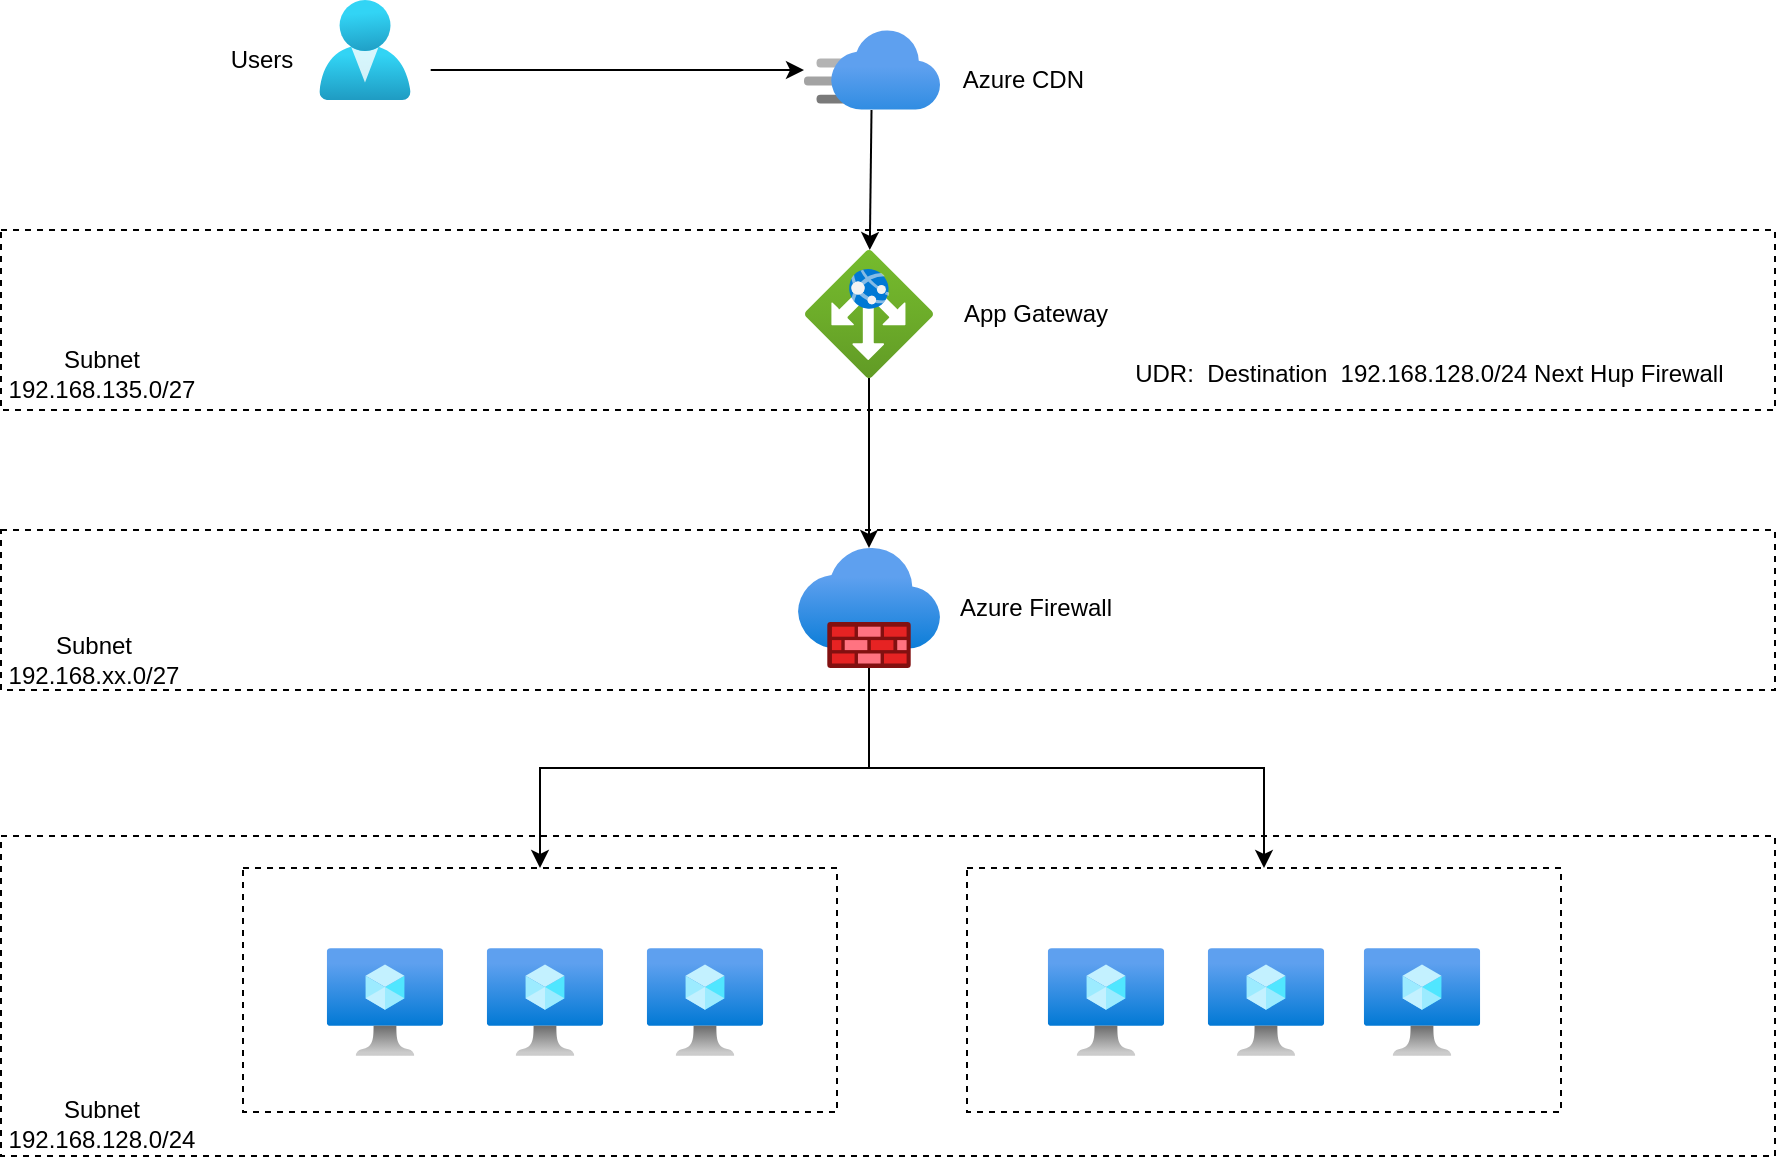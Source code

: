 <mxfile version="20.8.15" type="github" pages="2">
  <diagram name="第 1 页" id="6gm8nCsglE57Q4tAt6Bi">
    <mxGraphModel dx="1434" dy="802" grid="1" gridSize="10" guides="1" tooltips="1" connect="1" arrows="1" fold="1" page="1" pageScale="1" pageWidth="1654" pageHeight="2336" math="0" shadow="0">
      <root>
        <mxCell id="0" />
        <mxCell id="1" parent="0" />
        <mxCell id="sz75hKBkKNuCrRZisR3K-32" value="" style="whiteSpace=wrap;html=1;dashed=1;" vertex="1" parent="1">
          <mxGeometry x="412.5" y="420" width="887" height="80" as="geometry" />
        </mxCell>
        <mxCell id="sz75hKBkKNuCrRZisR3K-33" value="" style="whiteSpace=wrap;html=1;dashed=1;" vertex="1" parent="1">
          <mxGeometry x="412.5" y="270" width="887" height="90" as="geometry" />
        </mxCell>
        <mxCell id="sz75hKBkKNuCrRZisR3K-34" value="" style="whiteSpace=wrap;html=1;dashed=1;" vertex="1" parent="1">
          <mxGeometry x="412.5" y="573" width="887" height="160" as="geometry" />
        </mxCell>
        <mxCell id="sz75hKBkKNuCrRZisR3K-35" value="" style="whiteSpace=wrap;html=1;dashed=1;" vertex="1" parent="1">
          <mxGeometry x="895.5" y="589" width="297" height="122" as="geometry" />
        </mxCell>
        <mxCell id="sz75hKBkKNuCrRZisR3K-36" value="" style="whiteSpace=wrap;html=1;dashed=1;" vertex="1" parent="1">
          <mxGeometry x="533.5" y="589" width="297" height="122" as="geometry" />
        </mxCell>
        <mxCell id="sz75hKBkKNuCrRZisR3K-37" value="&lt;div data-t=&quot;flow&quot;&gt; &lt;/div&gt;" style="text;whiteSpace=wrap;html=1;" vertex="1" parent="1">
          <mxGeometry x="502.5" y="220" width="30" height="20" as="geometry" />
        </mxCell>
        <mxCell id="sz75hKBkKNuCrRZisR3K-38" value="&lt;span style=&quot;color: rgb(50, 50, 50); font-family: 微软雅黑; font-size: 13px;&quot;&gt;&lt;br&gt;&lt;/span&gt;" style="aspect=fixed;html=1;points=[];align=center;image;fontSize=12;image=img/lib/azure2/compute/Virtual_Machine.svg;" vertex="1" parent="1">
          <mxGeometry x="575.39" y="629" width="58.22" height="54" as="geometry" />
        </mxCell>
        <mxCell id="sz75hKBkKNuCrRZisR3K-39" value="" style="aspect=fixed;html=1;points=[];align=center;image;fontSize=12;image=img/lib/azure2/compute/Virtual_Machine.svg;" vertex="1" parent="1">
          <mxGeometry x="1015.89" y="629" width="58.22" height="54" as="geometry" />
        </mxCell>
        <mxCell id="sz75hKBkKNuCrRZisR3K-40" value="" style="aspect=fixed;html=1;points=[];align=center;image;fontSize=12;image=img/lib/azure2/compute/Virtual_Machine.svg;" vertex="1" parent="1">
          <mxGeometry x="935.89" y="629" width="58.22" height="54" as="geometry" />
        </mxCell>
        <mxCell id="sz75hKBkKNuCrRZisR3K-41" value="" style="aspect=fixed;html=1;points=[];align=center;image;fontSize=12;image=img/lib/azure2/compute/Virtual_Machine.svg;" vertex="1" parent="1">
          <mxGeometry x="655.39" y="629" width="58.22" height="54" as="geometry" />
        </mxCell>
        <mxCell id="sz75hKBkKNuCrRZisR3K-42" value="" style="aspect=fixed;html=1;points=[];align=center;image;fontSize=12;image=img/lib/azure2/compute/Virtual_Machine.svg;" vertex="1" parent="1">
          <mxGeometry x="735.39" y="629" width="58.22" height="54" as="geometry" />
        </mxCell>
        <mxCell id="sz75hKBkKNuCrRZisR3K-43" value="" style="aspect=fixed;html=1;points=[];align=center;image;fontSize=12;image=img/lib/azure2/compute/Virtual_Machine.svg;" vertex="1" parent="1">
          <mxGeometry x="1093.89" y="629" width="58.22" height="54" as="geometry" />
        </mxCell>
        <mxCell id="sz75hKBkKNuCrRZisR3K-44" value="" style="edgeStyle=none;rounded=0;orthogonalLoop=1;jettySize=auto;html=1;" edge="1" parent="1" source="sz75hKBkKNuCrRZisR3K-45" target="sz75hKBkKNuCrRZisR3K-47">
          <mxGeometry relative="1" as="geometry" />
        </mxCell>
        <mxCell id="sz75hKBkKNuCrRZisR3K-45" value="" style="aspect=fixed;html=1;points=[];align=center;image;fontSize=12;image=img/lib/azure2/networking/Application_Gateways.svg;" vertex="1" parent="1">
          <mxGeometry x="814.5" y="280" width="64" height="64" as="geometry" />
        </mxCell>
        <mxCell id="sz75hKBkKNuCrRZisR3K-46" value="" style="edgeStyle=orthogonalEdgeStyle;rounded=0;orthogonalLoop=1;jettySize=auto;html=1;" edge="1" parent="1" source="sz75hKBkKNuCrRZisR3K-47" target="sz75hKBkKNuCrRZisR3K-36">
          <mxGeometry relative="1" as="geometry" />
        </mxCell>
        <mxCell id="sz75hKBkKNuCrRZisR3K-47" value="" style="aspect=fixed;html=1;points=[];align=center;image;fontSize=12;image=img/lib/azure2/networking/Firewalls.svg;" vertex="1" parent="1">
          <mxGeometry x="811" y="429" width="71" height="60" as="geometry" />
        </mxCell>
        <mxCell id="sz75hKBkKNuCrRZisR3K-48" value="" style="edgeStyle=none;rounded=0;orthogonalLoop=1;jettySize=auto;html=1;" edge="1" parent="1" target="sz75hKBkKNuCrRZisR3K-50">
          <mxGeometry relative="1" as="geometry">
            <mxPoint x="627.35" y="190" as="sourcePoint" />
          </mxGeometry>
        </mxCell>
        <mxCell id="sz75hKBkKNuCrRZisR3K-49" value="" style="edgeStyle=none;rounded=0;orthogonalLoop=1;jettySize=auto;html=1;" edge="1" parent="1" source="sz75hKBkKNuCrRZisR3K-50" target="sz75hKBkKNuCrRZisR3K-45">
          <mxGeometry relative="1" as="geometry">
            <mxPoint x="857.5" y="240" as="targetPoint" />
          </mxGeometry>
        </mxCell>
        <mxCell id="sz75hKBkKNuCrRZisR3K-50" value="" style="aspect=fixed;html=1;points=[];align=center;image;fontSize=12;image=img/lib/azure2/networking/CDN_Profiles.svg;" vertex="1" parent="1">
          <mxGeometry x="814" y="170" width="68" height="40" as="geometry" />
        </mxCell>
        <mxCell id="sz75hKBkKNuCrRZisR3K-51" value="Subnet 192.168.128.0/24" style="text;strokeColor=none;align=center;fillColor=none;html=1;verticalAlign=middle;whiteSpace=wrap;rounded=0;" vertex="1" parent="1">
          <mxGeometry x="432.5" y="702" width="60" height="30" as="geometry" />
        </mxCell>
        <mxCell id="sz75hKBkKNuCrRZisR3K-52" value="Subnet 192.168.135.0/27" style="text;strokeColor=none;align=center;fillColor=none;html=1;verticalAlign=middle;whiteSpace=wrap;rounded=0;" vertex="1" parent="1">
          <mxGeometry x="432.5" y="327" width="60" height="30" as="geometry" />
        </mxCell>
        <mxCell id="sz75hKBkKNuCrRZisR3K-53" value="Subnet 192.168.xx.0/27" style="text;strokeColor=none;align=center;fillColor=none;html=1;verticalAlign=middle;whiteSpace=wrap;rounded=0;" vertex="1" parent="1">
          <mxGeometry x="428.5" y="470" width="60" height="30" as="geometry" />
        </mxCell>
        <mxCell id="sz75hKBkKNuCrRZisR3K-54" value="" style="edgeStyle=orthogonalEdgeStyle;rounded=0;orthogonalLoop=1;jettySize=auto;html=1;exitX=0.5;exitY=1;exitDx=0;exitDy=0;exitPerimeter=0;" edge="1" parent="1" source="sz75hKBkKNuCrRZisR3K-47" target="sz75hKBkKNuCrRZisR3K-35">
          <mxGeometry relative="1" as="geometry">
            <mxPoint x="862.5" y="490" as="sourcePoint" />
            <mxPoint x="701" y="599" as="targetPoint" />
          </mxGeometry>
        </mxCell>
        <mxCell id="sz75hKBkKNuCrRZisR3K-55" value="App Gateway" style="text;strokeColor=none;align=center;fillColor=none;html=1;verticalAlign=middle;whiteSpace=wrap;rounded=0;" vertex="1" parent="1">
          <mxGeometry x="889.5" y="297" width="80" height="30" as="geometry" />
        </mxCell>
        <mxCell id="sz75hKBkKNuCrRZisR3K-56" value="Azure Firewall" style="text;strokeColor=none;align=center;fillColor=none;html=1;verticalAlign=middle;whiteSpace=wrap;rounded=0;" vertex="1" parent="1">
          <mxGeometry x="889.5" y="444" width="80" height="30" as="geometry" />
        </mxCell>
        <mxCell id="sz75hKBkKNuCrRZisR3K-60" value="&amp;nbsp;Azure CDN" style="text;strokeColor=none;align=center;fillColor=none;html=1;verticalAlign=middle;whiteSpace=wrap;rounded=0;" vertex="1" parent="1">
          <mxGeometry x="882" y="180" width="80" height="30" as="geometry" />
        </mxCell>
        <mxCell id="sz75hKBkKNuCrRZisR3K-61" value="Users" style="text;strokeColor=none;align=center;fillColor=none;html=1;verticalAlign=middle;whiteSpace=wrap;rounded=0;" vertex="1" parent="1">
          <mxGeometry x="502.5" y="170" width="80" height="30" as="geometry" />
        </mxCell>
        <mxCell id="sz75hKBkKNuCrRZisR3K-63" value="" style="aspect=fixed;html=1;points=[];align=center;image;fontSize=12;image=img/lib/azure2/identity/Users.svg;" vertex="1" parent="1">
          <mxGeometry x="571.64" y="155" width="45.71" height="50" as="geometry" />
        </mxCell>
        <mxCell id="sz75hKBkKNuCrRZisR3K-64" value="UDR:&amp;nbsp; Destination&amp;nbsp; 192.168.128.0/24 Next Hup Firewall&amp;nbsp;&amp;nbsp;" style="text;strokeColor=none;align=center;fillColor=none;html=1;verticalAlign=middle;whiteSpace=wrap;rounded=0;" vertex="1" parent="1">
          <mxGeometry x="959.5" y="327" width="340" height="30" as="geometry" />
        </mxCell>
      </root>
    </mxGraphModel>
  </diagram>
  <diagram id="Y04q2m8Tu_VnFAxyYhtw" name="第 2 页">
    <mxGraphModel dx="1434" dy="802" grid="1" gridSize="10" guides="1" tooltips="1" connect="1" arrows="1" fold="1" page="1" pageScale="1" pageWidth="1654" pageHeight="2336" math="0" shadow="0">
      <root>
        <mxCell id="0" />
        <mxCell id="1" parent="0" />
        <mxCell id="y1A4QSC7jDDYgmU3eVRa-17" value="" style="rounded=0;whiteSpace=wrap;html=1;" vertex="1" parent="1">
          <mxGeometry x="200" y="50" width="1010" height="560" as="geometry" />
        </mxCell>
        <mxCell id="kasRP1YOfIwScx46UMdn-1" value="" style="whiteSpace=wrap;html=1;dashed=1;" vertex="1" parent="1">
          <mxGeometry x="530" y="189" width="280" height="90" as="geometry" />
        </mxCell>
        <mxCell id="kasRP1YOfIwScx46UMdn-2" value="" style="whiteSpace=wrap;html=1;dashed=1;" vertex="1" parent="1">
          <mxGeometry x="870" y="190" width="200" height="90" as="geometry" />
        </mxCell>
        <mxCell id="kasRP1YOfIwScx46UMdn-3" value="" style="whiteSpace=wrap;html=1;dashed=1;" vertex="1" parent="1">
          <mxGeometry x="320" y="419" width="700" height="160" as="geometry" />
        </mxCell>
        <mxCell id="kasRP1YOfIwScx46UMdn-4" value="" style="whiteSpace=wrap;html=1;dashed=1;" vertex="1" parent="1">
          <mxGeometry x="703" y="435" width="297" height="122" as="geometry" />
        </mxCell>
        <mxCell id="kasRP1YOfIwScx46UMdn-5" value="" style="whiteSpace=wrap;html=1;dashed=1;" vertex="1" parent="1">
          <mxGeometry x="341" y="435" width="297" height="122" as="geometry" />
        </mxCell>
        <mxCell id="kasRP1YOfIwScx46UMdn-6" value="&lt;div data-t=&quot;flow&quot;&gt; &lt;/div&gt;" style="text;whiteSpace=wrap;html=1;" vertex="1" parent="1">
          <mxGeometry x="330" y="220" width="30" height="20" as="geometry" />
        </mxCell>
        <mxCell id="kasRP1YOfIwScx46UMdn-7" value="&lt;span style=&quot;color: rgb(50, 50, 50); font-family: 微软雅黑; font-size: 13px;&quot;&gt;&lt;br&gt;&lt;/span&gt;" style="aspect=fixed;html=1;points=[];align=center;image;fontSize=12;image=img/lib/azure2/compute/Virtual_Machine.svg;" vertex="1" parent="1">
          <mxGeometry x="382.89" y="475" width="58.22" height="54" as="geometry" />
        </mxCell>
        <mxCell id="kasRP1YOfIwScx46UMdn-8" value="" style="aspect=fixed;html=1;points=[];align=center;image;fontSize=12;image=img/lib/azure2/compute/Virtual_Machine.svg;" vertex="1" parent="1">
          <mxGeometry x="823.39" y="475" width="58.22" height="54" as="geometry" />
        </mxCell>
        <mxCell id="kasRP1YOfIwScx46UMdn-9" value="" style="aspect=fixed;html=1;points=[];align=center;image;fontSize=12;image=img/lib/azure2/compute/Virtual_Machine.svg;" vertex="1" parent="1">
          <mxGeometry x="743.39" y="475" width="58.22" height="54" as="geometry" />
        </mxCell>
        <mxCell id="kasRP1YOfIwScx46UMdn-10" value="" style="aspect=fixed;html=1;points=[];align=center;image;fontSize=12;image=img/lib/azure2/compute/Virtual_Machine.svg;" vertex="1" parent="1">
          <mxGeometry x="462.89" y="475" width="58.22" height="54" as="geometry" />
        </mxCell>
        <mxCell id="kasRP1YOfIwScx46UMdn-11" value="" style="aspect=fixed;html=1;points=[];align=center;image;fontSize=12;image=img/lib/azure2/compute/Virtual_Machine.svg;" vertex="1" parent="1">
          <mxGeometry x="542.89" y="475" width="58.22" height="54" as="geometry" />
        </mxCell>
        <mxCell id="kasRP1YOfIwScx46UMdn-12" value="" style="aspect=fixed;html=1;points=[];align=center;image;fontSize=12;image=img/lib/azure2/compute/Virtual_Machine.svg;" vertex="1" parent="1">
          <mxGeometry x="901.39" y="475" width="58.22" height="54" as="geometry" />
        </mxCell>
        <mxCell id="kasRP1YOfIwScx46UMdn-14" value="" style="aspect=fixed;html=1;points=[];align=center;image;fontSize=12;image=img/lib/azure2/networking/Application_Gateways.svg;" vertex="1" parent="1">
          <mxGeometry x="892" y="202.5" width="64" height="64" as="geometry" />
        </mxCell>
        <mxCell id="kasRP1YOfIwScx46UMdn-16" value="" style="aspect=fixed;html=1;points=[];align=center;image;fontSize=12;image=img/lib/azure2/networking/Firewalls.svg;" vertex="1" parent="1">
          <mxGeometry x="642" y="204" width="71" height="60" as="geometry" />
        </mxCell>
        <mxCell id="kasRP1YOfIwScx46UMdn-20" value="Subnet 192.168.128.0/24" style="text;strokeColor=none;align=center;fillColor=none;html=1;verticalAlign=middle;whiteSpace=wrap;rounded=0;" vertex="1" parent="1">
          <mxGeometry x="240" y="487" width="60" height="30" as="geometry" />
        </mxCell>
        <mxCell id="kasRP1YOfIwScx46UMdn-21" value="Subnet 192.168.135.0/27" style="text;strokeColor=none;align=center;fillColor=none;html=1;verticalAlign=middle;whiteSpace=wrap;rounded=0;" vertex="1" parent="1">
          <mxGeometry x="1090" y="215" width="60" height="30" as="geometry" />
        </mxCell>
        <mxCell id="kasRP1YOfIwScx46UMdn-22" value="Subnet 192.168.xx.0/27" style="text;strokeColor=none;align=center;fillColor=none;html=1;verticalAlign=middle;whiteSpace=wrap;rounded=0;" vertex="1" parent="1">
          <mxGeometry x="450" y="215" width="60" height="30" as="geometry" />
        </mxCell>
        <mxCell id="kasRP1YOfIwScx46UMdn-24" value="App Gateway" style="text;strokeColor=none;align=center;fillColor=none;html=1;verticalAlign=middle;whiteSpace=wrap;rounded=0;" vertex="1" parent="1">
          <mxGeometry x="967" y="219.5" width="80" height="30" as="geometry" />
        </mxCell>
        <mxCell id="kasRP1YOfIwScx46UMdn-25" value="Azure Firewall" style="text;strokeColor=none;align=center;fillColor=none;html=1;verticalAlign=middle;whiteSpace=wrap;rounded=0;" vertex="1" parent="1">
          <mxGeometry x="542.89" y="220" width="80" height="30" as="geometry" />
        </mxCell>
        <mxCell id="kasRP1YOfIwScx46UMdn-30" value="" style="group" vertex="1" connectable="0" parent="1">
          <mxGeometry x="330" y="80" width="112.89" height="50" as="geometry" />
        </mxCell>
        <mxCell id="kasRP1YOfIwScx46UMdn-27" value="Users" style="text;strokeColor=none;align=center;fillColor=none;html=1;verticalAlign=middle;whiteSpace=wrap;rounded=0;" vertex="1" parent="kasRP1YOfIwScx46UMdn-30">
          <mxGeometry y="20" width="80" height="30" as="geometry" />
        </mxCell>
        <mxCell id="kasRP1YOfIwScx46UMdn-28" value="" style="aspect=fixed;html=1;points=[];align=center;image;fontSize=12;image=img/lib/azure2/identity/Users.svg;" vertex="1" parent="kasRP1YOfIwScx46UMdn-30">
          <mxGeometry x="67.18" width="45.71" height="50" as="geometry" />
        </mxCell>
        <mxCell id="kasRP1YOfIwScx46UMdn-31" value="" style="group" vertex="1" connectable="0" parent="1">
          <mxGeometry x="630" y="90" width="148" height="40" as="geometry" />
        </mxCell>
        <mxCell id="kasRP1YOfIwScx46UMdn-19" value="" style="aspect=fixed;html=1;points=[];align=center;image;fontSize=12;image=img/lib/azure2/networking/CDN_Profiles.svg;" vertex="1" parent="kasRP1YOfIwScx46UMdn-31">
          <mxGeometry width="68" height="40" as="geometry" />
        </mxCell>
        <mxCell id="kasRP1YOfIwScx46UMdn-26" value="&amp;nbsp;Azure CDN" style="text;strokeColor=none;align=center;fillColor=none;html=1;verticalAlign=middle;whiteSpace=wrap;rounded=0;" vertex="1" parent="kasRP1YOfIwScx46UMdn-31">
          <mxGeometry x="68" y="10" width="80" height="30" as="geometry" />
        </mxCell>
        <mxCell id="y1A4QSC7jDDYgmU3eVRa-1" value="" style="edgeStyle=none;rounded=0;orthogonalLoop=1;jettySize=auto;html=1;fillColor=#1ba1e2;strokeColor=#006EAF;" edge="1" parent="1">
          <mxGeometry relative="1" as="geometry">
            <mxPoint x="440.0" y="115" as="sourcePoint" />
            <mxPoint x="626.65" y="115" as="targetPoint" />
          </mxGeometry>
        </mxCell>
        <mxCell id="y1A4QSC7jDDYgmU3eVRa-2" value="" style="edgeStyle=none;rounded=0;orthogonalLoop=1;jettySize=auto;html=1;entryX=0.5;entryY=0;entryDx=0;entryDy=0;fillColor=#1ba1e2;strokeColor=#006EAF;" edge="1" parent="1" target="kasRP1YOfIwScx46UMdn-1">
          <mxGeometry relative="1" as="geometry">
            <mxPoint x="670" y="130" as="sourcePoint" />
            <mxPoint x="1066.65" y="104.5" as="targetPoint" />
          </mxGeometry>
        </mxCell>
        <mxCell id="y1A4QSC7jDDYgmU3eVRa-3" value="" style="edgeStyle=none;rounded=0;orthogonalLoop=1;jettySize=auto;html=1;exitX=1;exitY=0.5;exitDx=0;exitDy=0;fillColor=#1ba1e2;strokeColor=#006EAF;" edge="1" parent="1" source="kasRP1YOfIwScx46UMdn-1" target="kasRP1YOfIwScx46UMdn-14">
          <mxGeometry relative="1" as="geometry">
            <mxPoint x="673" y="264" as="sourcePoint" />
            <mxPoint x="673.195" y="334.04" as="targetPoint" />
          </mxGeometry>
        </mxCell>
        <mxCell id="y1A4QSC7jDDYgmU3eVRa-4" value="" style="edgeStyle=none;rounded=0;orthogonalLoop=1;jettySize=auto;html=1;entryX=0.5;entryY=0;entryDx=0;entryDy=0;exitX=0.5;exitY=1;exitDx=0;exitDy=0;fillColor=#1ba1e2;strokeColor=#006EAF;" edge="1" parent="1" source="kasRP1YOfIwScx46UMdn-2" target="kasRP1YOfIwScx46UMdn-3">
          <mxGeometry relative="1" as="geometry">
            <mxPoint x="674" y="420" as="sourcePoint" />
            <mxPoint x="674" y="498" as="targetPoint" />
          </mxGeometry>
        </mxCell>
        <mxCell id="y1A4QSC7jDDYgmU3eVRa-6" value="DNat&amp;nbsp; to AppGateway Pip" style="text;strokeColor=none;align=center;fillColor=none;html=1;verticalAlign=middle;whiteSpace=wrap;rounded=0;" vertex="1" parent="1">
          <mxGeometry x="650" y="280" width="200" height="30" as="geometry" />
        </mxCell>
        <mxCell id="y1A4QSC7jDDYgmU3eVRa-9" value="" style="edgeStyle=none;rounded=0;orthogonalLoop=1;jettySize=auto;html=1;fillColor=#fa6800;strokeColor=#C73500;exitX=0.5;exitY=0;exitDx=0;exitDy=0;" edge="1" parent="1" source="kasRP1YOfIwScx46UMdn-3">
          <mxGeometry relative="1" as="geometry">
            <mxPoint x="470" y="310" as="sourcePoint" />
            <mxPoint x="670" y="280" as="targetPoint" />
          </mxGeometry>
        </mxCell>
        <mxCell id="y1A4QSC7jDDYgmU3eVRa-10" value="" style="edgeStyle=none;rounded=0;orthogonalLoop=1;jettySize=auto;html=1;fillColor=#fa6800;strokeColor=#C73500;" edge="1" parent="1">
          <mxGeometry relative="1" as="geometry">
            <mxPoint x="660" y="190" as="sourcePoint" />
            <mxPoint x="660" y="125" as="targetPoint" />
          </mxGeometry>
        </mxCell>
        <mxCell id="y1A4QSC7jDDYgmU3eVRa-11" value="" style="edgeStyle=none;rounded=0;orthogonalLoop=1;jettySize=auto;html=1;fillColor=#fa6800;strokeColor=#C73500;" edge="1" parent="1">
          <mxGeometry relative="1" as="geometry">
            <mxPoint x="620" y="124" as="sourcePoint" />
            <mxPoint x="450" y="124" as="targetPoint" />
          </mxGeometry>
        </mxCell>
        <mxCell id="y1A4QSC7jDDYgmU3eVRa-12" value="UDR: 0.0.0.0/0 next-hop Azure Firewall" style="text;strokeColor=none;align=center;fillColor=none;html=1;verticalAlign=middle;whiteSpace=wrap;rounded=0;" vertex="1" parent="1">
          <mxGeometry x="555" y="557" width="230" height="30" as="geometry" />
        </mxCell>
      </root>
    </mxGraphModel>
  </diagram>
</mxfile>
